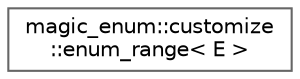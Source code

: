 digraph "クラス階層図"
{
 // LATEX_PDF_SIZE
  bgcolor="transparent";
  edge [fontname=Helvetica,fontsize=10,labelfontname=Helvetica,labelfontsize=10];
  node [fontname=Helvetica,fontsize=10,shape=box,height=0.2,width=0.4];
  rankdir="LR";
  Node0 [id="Node000000",label="magic_enum::customize\l::enum_range\< E \>",height=0.2,width=0.4,color="grey40", fillcolor="white", style="filled",URL="$structmagic__enum_1_1customize_1_1enum__range.html",tooltip=" "];
}
